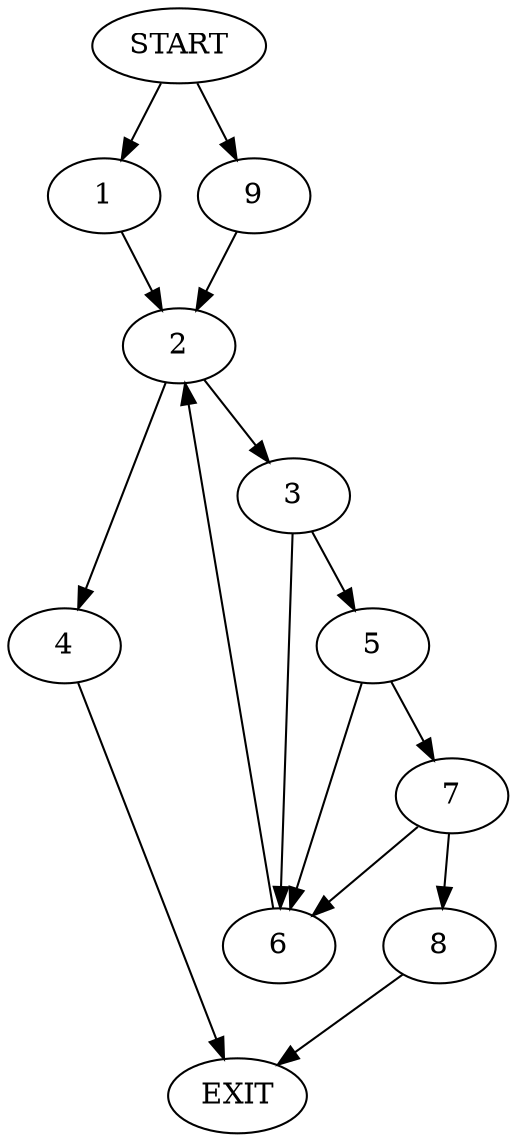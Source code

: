 digraph {
0 [label="START"]
10 [label="EXIT"]
0 -> 1
1 -> 2
2 -> 3
2 -> 4
3 -> 5
3 -> 6
4 -> 10
6 -> 2
5 -> 6
5 -> 7
7 -> 8
7 -> 6
8 -> 10
0 -> 9
9 -> 2
}
